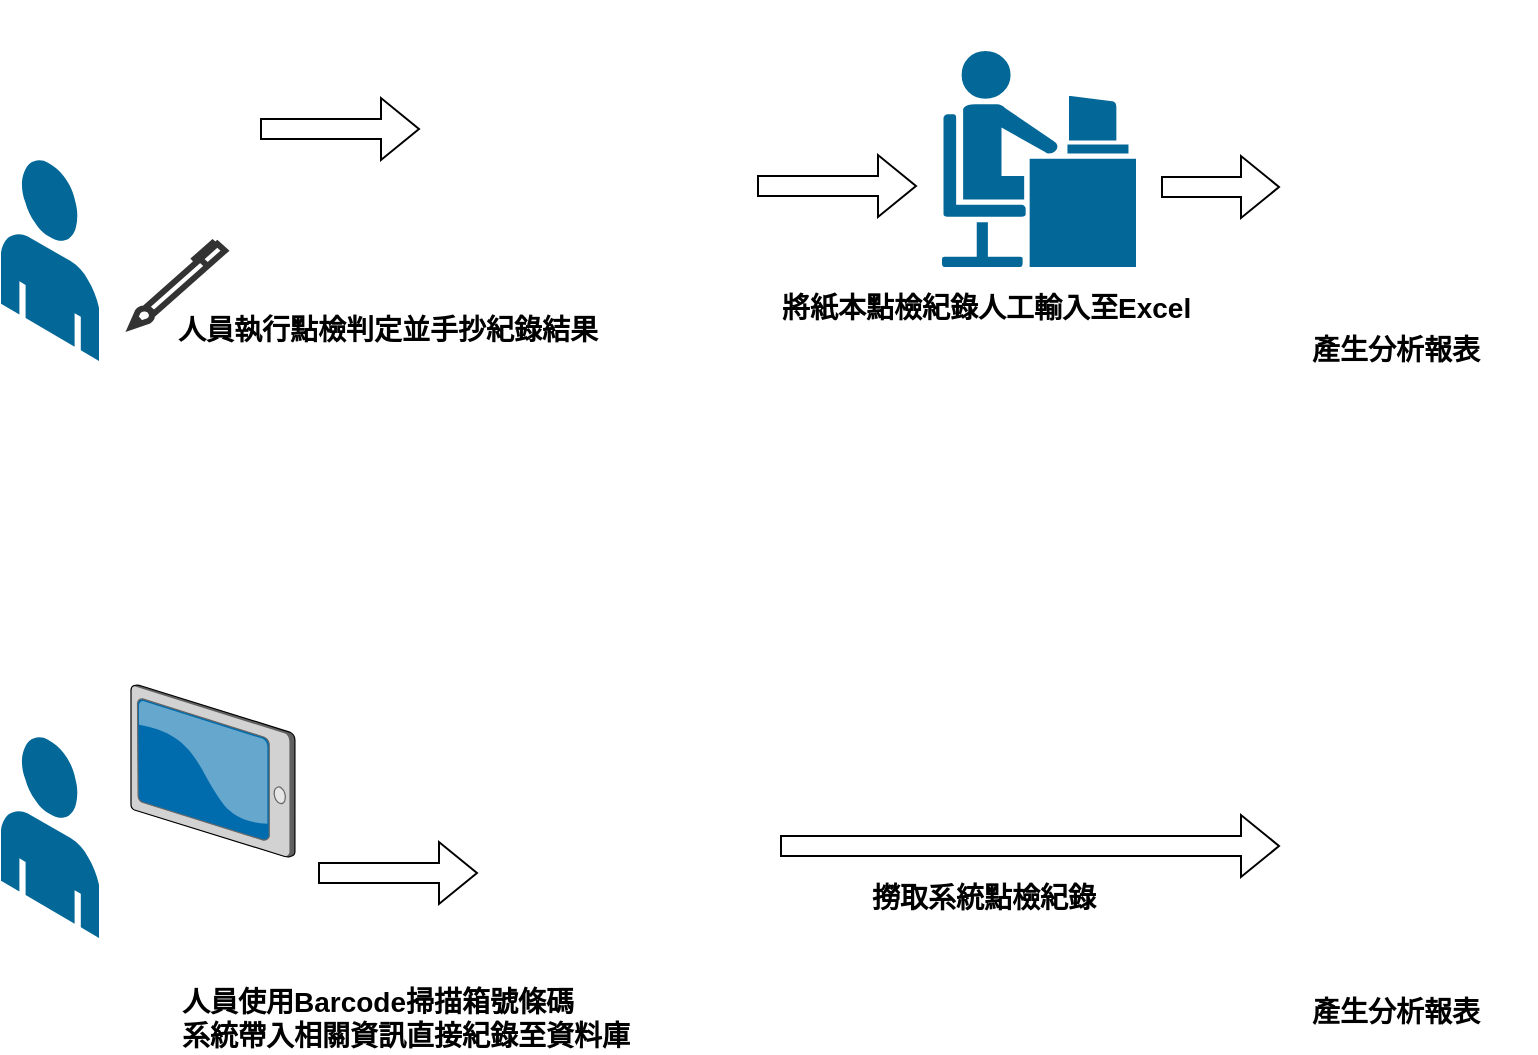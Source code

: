 <mxfile version="12.1.7" type="github" pages="1">
  <diagram id="WyztXBnFhIgyxmyer4uQ" name="Page-1">
    <mxGraphModel dx="2249" dy="713" grid="1" gridSize="10" guides="1" tooltips="1" connect="1" arrows="1" fold="1" page="1" pageScale="1" pageWidth="827" pageHeight="1169" math="0" shadow="0">
      <root>
        <mxCell id="0"/>
        <mxCell id="1" parent="0"/>
        <mxCell id="GVz599X6wvshu0MyRDAH-5" value="" style="shape=image;html=1;verticalAlign=top;verticalLabelPosition=bottom;labelBackgroundColor=#ffffff;imageAspect=0;aspect=fixed;image=https://cdn0.iconfinder.com/data/icons/containers/128/palet02.png" parent="1" vertex="1">
          <mxGeometry x="-600" y="169" width="128" height="128" as="geometry"/>
        </mxCell>
        <mxCell id="GVz599X6wvshu0MyRDAH-6" value="" style="shape=image;html=1;verticalAlign=top;verticalLabelPosition=bottom;labelBackgroundColor=#ffffff;imageAspect=0;aspect=fixed;image=https://cdn0.iconfinder.com/data/icons/containers/128/self1.png" parent="1" vertex="1">
          <mxGeometry x="-559.5" y="199" width="128" height="128" as="geometry"/>
        </mxCell>
        <mxCell id="GVz599X6wvshu0MyRDAH-9" value="" style="shape=image;html=1;verticalAlign=top;verticalLabelPosition=bottom;labelBackgroundColor=#ffffff;imageAspect=0;aspect=fixed;image=https://cdn0.iconfinder.com/data/icons/elasto-online-store/26/00-ELASTOFONT-STORE-READY_invoice-128.png" parent="1" vertex="1">
          <mxGeometry x="-776" y="176.5" width="106" height="106" as="geometry"/>
        </mxCell>
        <mxCell id="GVz599X6wvshu0MyRDAH-10" value="" style="shape=mxgraph.cisco.people.androgenous_person;html=1;dashed=0;fillColor=#036897;strokeColor=#ffffff;strokeWidth=2;verticalLabelPosition=bottom;verticalAlign=top" parent="1" vertex="1">
          <mxGeometry x="-340" y="193.5" width="99" height="110" as="geometry"/>
        </mxCell>
        <mxCell id="GVz599X6wvshu0MyRDAH-14" value="" style="verticalLabelPosition=bottom;html=1;verticalAlign=top;strokeWidth=1;align=center;outlineConnect=0;dashed=0;outlineConnect=0;shape=mxgraph.aws3d.end_user;strokeColor=none;fillColor=#036897;aspect=fixed;" parent="1" vertex="1">
          <mxGeometry x="-809.5" y="248.5" width="49" height="101" as="geometry"/>
        </mxCell>
        <mxCell id="GVz599X6wvshu0MyRDAH-16" value="" style="verticalLabelPosition=bottom;aspect=fixed;html=1;verticalAlign=top;strokeColor=none;align=center;outlineConnect=0;shape=mxgraph.citrix.tablet_2;fillColor=#036897;" parent="1" vertex="1">
          <mxGeometry x="-744.5" y="511.5" width="82" height="86" as="geometry"/>
        </mxCell>
        <mxCell id="GVz599X6wvshu0MyRDAH-17" value="" style="verticalLabelPosition=bottom;html=1;verticalAlign=top;strokeWidth=1;align=center;outlineConnect=0;dashed=0;outlineConnect=0;shape=mxgraph.aws3d.end_user;strokeColor=none;fillColor=#036897;aspect=fixed;" parent="1" vertex="1">
          <mxGeometry x="-809.5" y="537" width="49" height="101" as="geometry"/>
        </mxCell>
        <mxCell id="GVz599X6wvshu0MyRDAH-20" value="" style="shape=image;html=1;verticalAlign=top;verticalLabelPosition=bottom;labelBackgroundColor=#ffffff;imageAspect=0;aspect=fixed;image=https://cdn0.iconfinder.com/data/icons/business-management-2-14/256/b-78-128.png;fillColor=#036897;" parent="1" vertex="1">
          <mxGeometry x="-170" y="199" width="128" height="128" as="geometry"/>
        </mxCell>
        <mxCell id="GVz599X6wvshu0MyRDAH-21" value="" style="shape=image;html=1;verticalAlign=top;verticalLabelPosition=bottom;labelBackgroundColor=#ffffff;imageAspect=0;aspect=fixed;image=https://cdn0.iconfinder.com/data/icons/business-management-2-14/256/b-78-128.png;fillColor=#036897;" parent="1" vertex="1">
          <mxGeometry x="-170" y="528.5" width="128" height="128" as="geometry"/>
        </mxCell>
        <mxCell id="GVz599X6wvshu0MyRDAH-22" value="" style="html=1;verticalLabelPosition=bottom;align=center;labelBackgroundColor=#ffffff;verticalAlign=top;strokeWidth=3;strokeColor=#333333;fillColor=#ffffff;shadow=0;dashed=0;shape=mxgraph.ios7.icons.pen;" parent="1" vertex="1">
          <mxGeometry x="-744.5" y="290.5" width="47" height="42" as="geometry"/>
        </mxCell>
        <mxCell id="GVz599X6wvshu0MyRDAH-24" value="" style="shape=image;html=1;verticalAlign=top;verticalLabelPosition=bottom;labelBackgroundColor=#ffffff;imageAspect=0;aspect=fixed;image=https://cdn2.iconfinder.com/data/icons/mobile-and-internet-business/285/qr_code-128.png;strokeColor=#333333;strokeWidth=3;fillColor=#036897;" parent="1" vertex="1">
          <mxGeometry x="-739" y="585.5" width="71" height="71" as="geometry"/>
        </mxCell>
        <mxCell id="GVz599X6wvshu0MyRDAH-30" value="" style="edgeStyle=orthogonalEdgeStyle;shape=flexArrow;rounded=0;orthogonalLoop=1;jettySize=auto;html=1;" parent="1" edge="1">
          <mxGeometry relative="1" as="geometry">
            <mxPoint x="-651" y="605.5" as="sourcePoint"/>
            <mxPoint x="-571" y="605.5" as="targetPoint"/>
          </mxGeometry>
        </mxCell>
        <mxCell id="GVz599X6wvshu0MyRDAH-33" value="" style="edgeStyle=orthogonalEdgeStyle;shape=flexArrow;rounded=0;orthogonalLoop=1;jettySize=auto;html=1;" parent="1" edge="1">
          <mxGeometry relative="1" as="geometry">
            <mxPoint x="-431.5" y="262" as="sourcePoint"/>
            <mxPoint x="-351.5" y="262" as="targetPoint"/>
          </mxGeometry>
        </mxCell>
        <mxCell id="GVz599X6wvshu0MyRDAH-35" value="" style="edgeStyle=orthogonalEdgeStyle;shape=flexArrow;rounded=0;orthogonalLoop=1;jettySize=auto;html=1;" parent="1" edge="1">
          <mxGeometry relative="1" as="geometry">
            <mxPoint x="-420" y="592" as="sourcePoint"/>
            <mxPoint x="-170" y="592" as="targetPoint"/>
          </mxGeometry>
        </mxCell>
        <mxCell id="GVz599X6wvshu0MyRDAH-36" value="" style="edgeStyle=orthogonalEdgeStyle;shape=flexArrow;rounded=0;orthogonalLoop=1;jettySize=auto;html=1;" parent="1" edge="1">
          <mxGeometry relative="1" as="geometry">
            <mxPoint x="-229.5" y="262.5" as="sourcePoint"/>
            <mxPoint x="-170" y="262.5" as="targetPoint"/>
          </mxGeometry>
        </mxCell>
        <mxCell id="GVz599X6wvshu0MyRDAH-37" value="" style="shape=image;html=1;verticalAlign=top;verticalLabelPosition=bottom;labelBackgroundColor=#ffffff;imageAspect=0;aspect=fixed;image=https://cdn0.iconfinder.com/data/icons/containers/128/palet02.png" parent="1" vertex="1">
          <mxGeometry x="-590" y="498.5" width="128" height="128" as="geometry"/>
        </mxCell>
        <mxCell id="GVz599X6wvshu0MyRDAH-38" value="" style="shape=image;html=1;verticalAlign=top;verticalLabelPosition=bottom;labelBackgroundColor=#ffffff;imageAspect=0;aspect=fixed;image=https://cdn0.iconfinder.com/data/icons/containers/128/self1.png" parent="1" vertex="1">
          <mxGeometry x="-549.5" y="528.5" width="128" height="128" as="geometry"/>
        </mxCell>
        <mxCell id="GVz599X6wvshu0MyRDAH-39" value="" style="edgeStyle=orthogonalEdgeStyle;shape=flexArrow;rounded=0;orthogonalLoop=1;jettySize=auto;html=1;" parent="1" edge="1">
          <mxGeometry relative="1" as="geometry">
            <mxPoint x="-680" y="233.5" as="sourcePoint"/>
            <mxPoint x="-600" y="233.5" as="targetPoint"/>
          </mxGeometry>
        </mxCell>
        <mxCell id="GVz599X6wvshu0MyRDAH-40" value="&lt;font style=&quot;font-size: 14px&quot;&gt;人員執行點檢判定並手抄紀錄結果&lt;/font&gt;" style="text;html=1;resizable=0;points=[];autosize=1;align=left;verticalAlign=top;spacingTop=-4;fontStyle=1" parent="1" vertex="1">
          <mxGeometry x="-723" y="322.5" width="230" height="20" as="geometry"/>
        </mxCell>
        <mxCell id="GVz599X6wvshu0MyRDAH-41" value="&lt;font style=&quot;font-size: 14px&quot;&gt;&lt;b&gt;將紙本點檢紀錄人工輸入至Excel&lt;/b&gt;&lt;/font&gt;" style="text;html=1;resizable=0;points=[];autosize=1;align=left;verticalAlign=top;spacingTop=-4;" parent="1" vertex="1">
          <mxGeometry x="-421.5" y="311.5" width="230" height="20" as="geometry"/>
        </mxCell>
        <mxCell id="GVz599X6wvshu0MyRDAH-42" value="&lt;font style=&quot;font-size: 14px&quot;&gt;產生分析報表&lt;/font&gt;" style="text;html=1;resizable=0;points=[];autosize=1;align=left;verticalAlign=top;spacingTop=-4;fontStyle=1" parent="1" vertex="1">
          <mxGeometry x="-156" y="332.5" width="100" height="20" as="geometry"/>
        </mxCell>
        <mxCell id="GVz599X6wvshu0MyRDAH-43" value="&lt;font style=&quot;font-size: 14px&quot;&gt;產生分析報表&lt;/font&gt;" style="text;html=1;resizable=0;points=[];autosize=1;align=left;verticalAlign=top;spacingTop=-4;fontStyle=1" parent="1" vertex="1">
          <mxGeometry x="-156" y="663.5" width="100" height="20" as="geometry"/>
        </mxCell>
        <mxCell id="GVz599X6wvshu0MyRDAH-44" value="&lt;font style=&quot;font-size: 14px&quot;&gt;人員使用Barcode掃描箱號條碼&lt;br&gt;系統帶入相關資訊直接紀錄至資料庫&lt;br&gt;&lt;/font&gt;" style="text;html=1;resizable=0;points=[];autosize=1;align=left;verticalAlign=top;spacingTop=-4;fontStyle=1" parent="1" vertex="1">
          <mxGeometry x="-721" y="658.5" width="240" height="30" as="geometry"/>
        </mxCell>
        <mxCell id="GVz599X6wvshu0MyRDAH-46" value="&lt;b&gt;&lt;font style=&quot;font-size: 14px&quot;&gt;撈取系統點檢紀錄&lt;/font&gt;&lt;/b&gt;" style="text;html=1;resizable=0;points=[];autosize=1;align=left;verticalAlign=top;spacingTop=-4;" parent="1" vertex="1">
          <mxGeometry x="-376.5" y="606.5" width="140" height="20" as="geometry"/>
        </mxCell>
        <mxCell id="bUdPiXqKGoQTCF1erYrv-1" value="" style="shape=image;html=1;verticalAlign=top;verticalLabelPosition=bottom;labelBackgroundColor=#ffffff;imageAspect=0;aspect=fixed;image=https://cdn3.iconfinder.com/data/icons/logos-brands-3/24/logo_brand_brands_logos_excel-128.png" vertex="1" parent="1">
          <mxGeometry x="-241" y="180" width="54" height="54" as="geometry"/>
        </mxCell>
      </root>
    </mxGraphModel>
  </diagram>
</mxfile>
